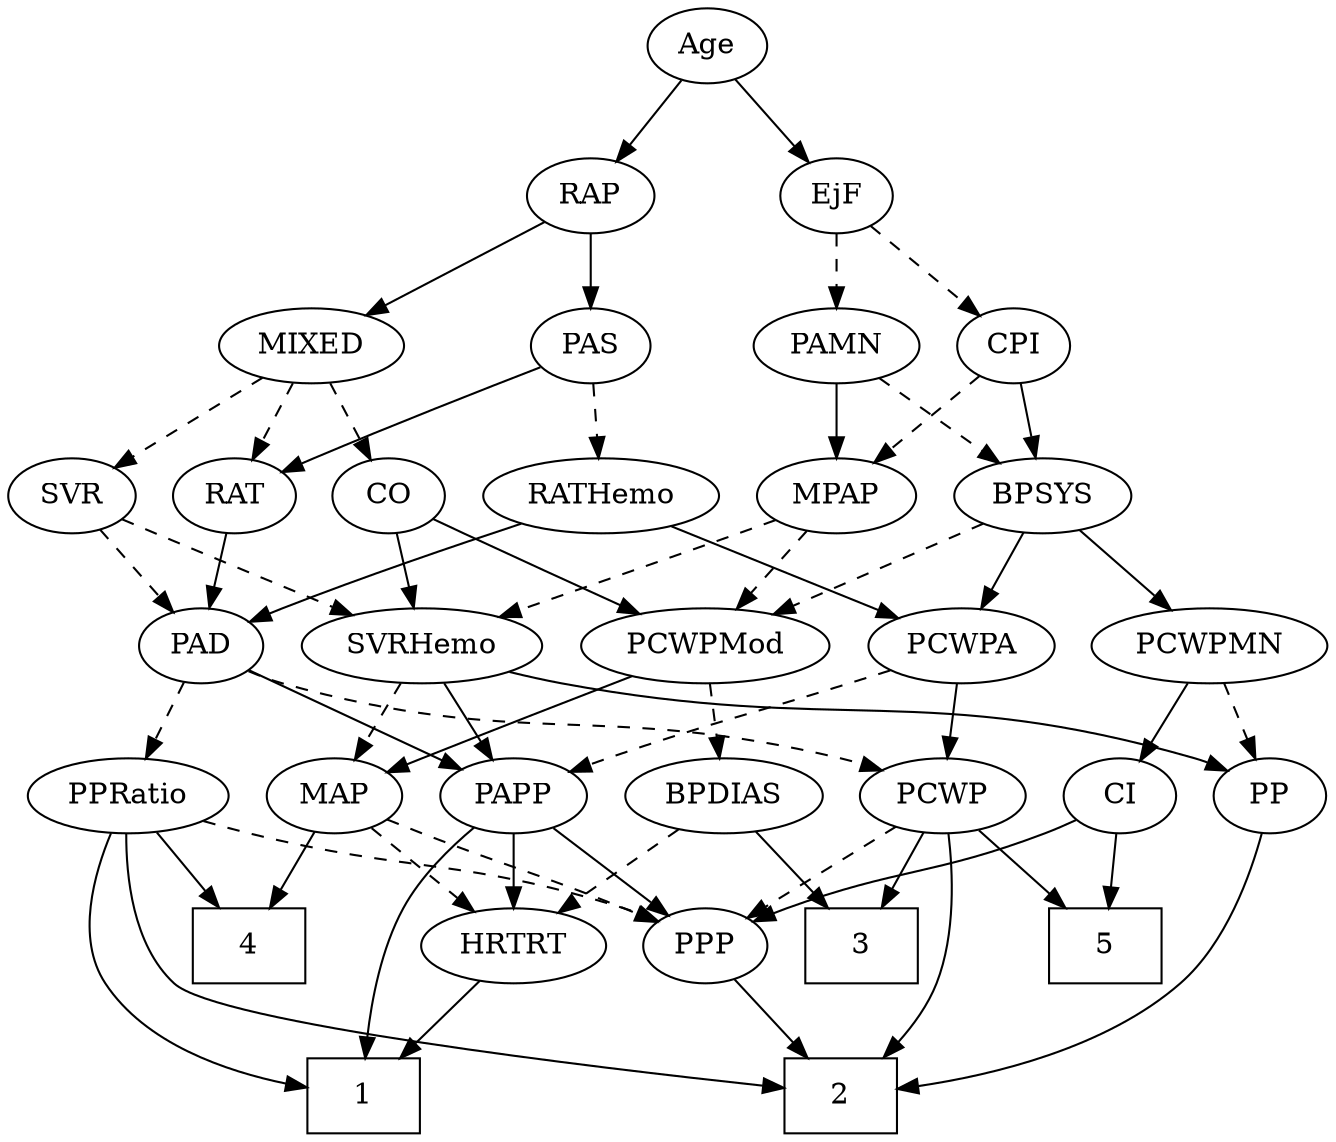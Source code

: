 strict digraph {
	graph [bb="0,0,587.95,540"];
	node [label="\N"];
	1	[height=0.5,
		pos="153.95,18",
		shape=box,
		width=0.75];
	2	[height=0.5,
		pos="369.95,18",
		shape=box,
		width=0.75];
	3	[height=0.5,
		pos="378.95,90",
		shape=box,
		width=0.75];
	4	[height=0.5,
		pos="98.948,90",
		shape=box,
		width=0.75];
	5	[height=0.5,
		pos="488.95,90",
		shape=box,
		width=0.75];
	Age	[height=0.5,
		pos="313.95,522",
		width=0.75];
	EjF	[height=0.5,
		pos="368.95,450",
		width=0.75];
	Age -> EjF	[pos="e,357.04,466.16 325.88,505.81 333.16,496.55 342.61,484.52 350.8,474.09",
		style=solid];
	RAP	[height=0.5,
		pos="262.95,450",
		width=0.77632];
	Age -> RAP	[pos="e,274.23,466.49 302.63,505.46 296.03,496.4 287.56,484.79 280.15,474.61",
		style=solid];
	PAMN	[height=0.5,
		pos="368.95,378",
		width=1.011];
	EjF -> PAMN	[pos="e,368.95,396.1 368.95,431.7 368.95,423.98 368.95,414.71 368.95,406.11",
		style=dashed];
	CPI	[height=0.5,
		pos="449.95,378",
		width=0.75];
	EjF -> CPI	[pos="e,433.98,392.8 384.95,435.17 396.71,425.01 412.88,411.03 426.16,399.56",
		style=dashed];
	MIXED	[height=0.5,
		pos="136.95,378",
		width=1.1193];
	RAP -> MIXED	[pos="e,161.35,392.56 242.42,437.6 222.93,426.77 193.29,410.3 170.39,397.58",
		style=solid];
	PAS	[height=0.5,
		pos="262.95,378",
		width=0.75];
	RAP -> PAS	[pos="e,262.95,396.1 262.95,431.7 262.95,423.98 262.95,414.71 262.95,406.11",
		style=solid];
	CO	[height=0.5,
		pos="172.95,306",
		width=0.75];
	MIXED -> CO	[pos="e,164.56,323.31 145.66,360.05 149.92,351.77 155.14,341.62 159.87,332.42",
		style=dashed];
	RAT	[height=0.5,
		pos="100.95,306",
		width=0.75827];
	MIXED -> RAT	[pos="e,109.33,323.31 128.23,360.05 123.97,351.77 118.75,341.62 114.02,332.42",
		style=dashed];
	SVR	[height=0.5,
		pos="27.948,306",
		width=0.77632];
	MIXED -> SVR	[pos="e,47.059,319.27 114.89,362.83 97.783,351.85 73.971,336.56 55.592,324.75",
		style=dashed];
	MPAP	[height=0.5,
		pos="368.95,306",
		width=0.97491];
	PCWPMod	[height=0.5,
		pos="304.95,234",
		width=1.4443];
	MPAP -> PCWPMod	[pos="e,320,251.47 354.74,289.46 346.53,280.48 336.01,268.98 326.77,258.87",
		style=dashed];
	SVRHemo	[height=0.5,
		pos="184.95,234",
		width=1.3902];
	MPAP -> SVRHemo	[pos="e,218.35,247.57 341.5,294.36 336.02,292.25 330.3,290.05 324.95,288 292.38,275.54 255.49,261.58 227.76,251.12",
		style=dashed];
	BPSYS	[height=0.5,
		pos="459.95,306",
		width=1.0471];
	BPSYS -> PCWPMod	[pos="e,335.22,248.67 433.3,292.97 408.91,281.95 372.49,265.5 344.67,252.94",
		style=dashed];
	PCWPA	[height=0.5,
		pos="416.95,234",
		width=1.1555];
	BPSYS -> PCWPA	[pos="e,427.06,251.47 449.76,288.41 444.56,279.95 438.14,269.49 432.35,260.08",
		style=solid];
	PCWPMN	[height=0.5,
		pos="526.95,234",
		width=1.3902];
	BPSYS -> PCWPMN	[pos="e,511.34,251.31 475.15,289.12 483.77,280.12 494.71,268.68 504.31,258.65",
		style=solid];
	PAD	[height=0.5,
		pos="87.948,234",
		width=0.79437];
	PPRatio	[height=0.5,
		pos="53.948,162",
		width=1.1013];
	PAD -> PPRatio	[pos="e,62.183,179.96 79.89,216.41 75.926,208.25 71.055,198.22 66.608,189.07",
		style=dashed];
	PCWP	[height=0.5,
		pos="408.95,162",
		width=0.97491];
	PAD -> PCWP	[pos="e,382.73,174.21 109.67,222.07 114.9,219.78 120.54,217.59 125.95,216 229.03,185.79 261.11,207.52 364.95,180 367.6,179.3 370.32,178.49 \
373.03,177.61",
		style=dashed];
	PAPP	[height=0.5,
		pos="221.95,162",
		width=0.88464];
	PAD -> PAPP	[pos="e,199.02,174.98 109.18,221.91 130.91,210.56 164.93,192.79 189.93,179.73",
		style=solid];
	CO -> PCWPMod	[pos="e,277.6,249.5 193.57,294.06 213.63,283.42 244.53,267.04 268.7,254.22",
		style=solid];
	CO -> SVRHemo	[pos="e,181.99,252.28 175.85,288.05 177.17,280.35 178.77,271.03 180.26,262.36",
		style=solid];
	RATHemo	[height=0.5,
		pos="266.95,306",
		width=1.3721];
	PAS -> RATHemo	[pos="e,265.97,324.1 263.94,359.7 264.38,351.98 264.91,342.71 265.4,334.11",
		style=dashed];
	PAS -> RAT	[pos="e,122.58,317.4 240.52,367.91 215.22,357.57 172.92,340.05 136.95,324 135.34,323.28 133.7,322.54 132.04,321.79",
		style=solid];
	PAMN -> MPAP	[pos="e,368.95,324.1 368.95,359.7 368.95,351.98 368.95,342.71 368.95,334.11",
		style=solid];
	PAMN -> BPSYS	[pos="e,440.8,321.73 387.8,362.5 400.77,352.52 418.2,339.11 432.68,327.98",
		style=dashed];
	RATHemo -> PAD	[pos="e,110.35,245.3 232.82,292.83 204.12,282.45 162.11,266.87 125.95,252 123.88,251.15 121.77,250.26 119.63,249.35",
		style=solid];
	RATHemo -> PCWPA	[pos="e,389.76,247.69 296.23,291.34 320.37,280.07 354.74,264.03 380.64,251.94",
		style=solid];
	CPI -> MPAP	[pos="e,386.04,321.77 433.94,363.17 422.49,353.27 406.85,339.75 393.78,328.46",
		style=dashed];
	CPI -> BPSYS	[pos="e,457.48,324.28 452.37,360.05 453.47,352.35 454.8,343.03 456.04,334.36",
		style=solid];
	RAT -> PAD	[pos="e,91.156,252.28 97.801,288.05 96.369,280.35 94.638,271.03 93.029,262.36",
		style=solid];
	SVR -> PAD	[pos="e,74.954,250.16 40.967,289.81 48.986,280.45 59.42,268.28 68.417,257.79",
		style=dashed];
	SVR -> SVRHemo	[pos="e,154.31,248.38 50.228,294.7 55.074,292.48 60.178,290.15 64.948,288 91.593,276 121.68,262.71 145.06,252.44",
		style=dashed];
	BPDIAS	[height=0.5,
		pos="313.95,162",
		width=1.1735];
	PCWPMod -> BPDIAS	[pos="e,311.75,180.1 307.17,215.7 308.16,207.98 309.36,198.71 310.46,190.11",
		style=dashed];
	MAP	[height=0.5,
		pos="141.95,162",
		width=0.84854];
	PCWPMod -> MAP	[pos="e,165.86,173.46 273.32,219.56 248.25,208.88 212.33,193.55 180.95,180 179.12,179.21 177.24,178.4 175.34,177.58",
		style=solid];
	PCWPA -> PCWP	[pos="e,410.9,180.1 414.97,215.7 414.09,207.98 413.03,198.71 412.05,190.11",
		style=solid];
	PCWPA -> PAPP	[pos="e,246.57,173.5 385.1,222.3 347.03,209.46 285.62,188.59 262.95,180 260.7,179.15 258.39,178.25 256.06,177.33",
		style=dashed];
	PP	[height=0.5,
		pos="560.95,162",
		width=0.75];
	PCWPMN -> PP	[pos="e,553.03,179.31 535.18,216.05 539.2,207.77 544.13,197.62 548.6,188.42",
		style=dashed];
	CI	[height=0.5,
		pos="488.95,162",
		width=0.75];
	PCWPMN -> CI	[pos="e,497.8,179.31 517.75,216.05 513.2,207.68 507.62,197.4 502.59,188.13",
		style=solid];
	SVRHemo -> MAP	[pos="e,151.96,179.31 174.54,216.05 169.34,207.59 162.95,197.19 157.21,187.84",
		style=dashed];
	SVRHemo -> PP	[pos="e,540.44,174.03 221.24,221.6 228.7,219.52 236.54,217.53 243.95,216 367.25,190.49 404.09,215.32 524.95,180 526.89,179.43 528.86,178.77 \
530.82,178.05",
		style=solid];
	SVRHemo -> PAPP	[pos="e,213.07,179.79 193.9,216.05 198.22,207.89 203.49,197.91 208.3,188.82",
		style=solid];
	BPDIAS -> 3	[pos="e,362.89,108.29 328.7,145.12 336.74,136.46 346.87,125.55 355.92,115.8",
		style=solid];
	HRTRT	[height=0.5,
		pos="221.95,90",
		width=1.1013];
	BPDIAS -> HRTRT	[pos="e,241.56,105.92 293.98,145.81 281,135.93 263.88,122.9 249.59,112.03",
		style=dashed];
	MAP -> 4	[pos="e,109.47,108.12 131.97,144.76 126.86,136.44 120.51,126.1 114.75,116.73",
		style=solid];
	PPP	[height=0.5,
		pos="306.95,90",
		width=0.75];
	MAP -> PPP	[pos="e,285.72,101.28 165.82,150.46 170.81,148.29 176.04,146.05 180.95,144 220.7,127.39 231.45,125.21 270.95,108 272.75,107.21 274.6,106.39 \
276.47,105.55",
		style=dashed];
	MAP -> HRTRT	[pos="e,204.56,106.21 158.52,146.5 169.56,136.84 184.27,123.97 196.75,113.05",
		style=dashed];
	PP -> 2	[pos="e,396.99,21.435 558.39,143.86 554.54,123.95 545.4,91.364 524.95,72 492.57,41.349 441.71,28.362 407.16,22.9",
		style=solid];
	PPP -> 2	[pos="e,354.61,36.04 320.31,74.155 328.31,65.264 338.68,53.742 347.87,43.529",
		style=solid];
	PPRatio -> 1	[pos="e,126.68,22.02 42.139,144.63 30.101,125.76 15.136,94.438 29.948,72 49.099,42.986 87.754,29.799 116.84,23.84",
		style=solid];
	PPRatio -> 2	[pos="e,342.87,21.804 50.159,143.8 46.861,123.84 45.051,91.198 62.948,72 81.198,52.422 254.76,31.434 332.55,22.921",
		style=solid];
	PPRatio -> 4	[pos="e,87.732,108.45 64.612,144.41 69.89,136.2 76.384,126.1 82.298,116.9",
		style=solid];
	PPRatio -> PPP	[pos="e,286.35,101.73 83.455,149.87 89.525,147.77 95.907,145.71 101.95,144 175.86,123.14 198.18,132.56 270.95,108 272.86,107.35 274.81,\
106.63 276.76,105.86",
		style=dashed];
	PCWP -> 2	[pos="e,390.33,36.469 414.11,144.02 418.78,125.66 423.7,95.841 414.95,72 411.16,61.696 404.39,52.025 397.23,43.837",
		style=solid];
	PCWP -> 3	[pos="e,386.35,108.28 401.69,144.05 398.27,136.09 394.12,126.41 390.31,117.51",
		style=solid];
	PCWP -> 5	[pos="e,469.47,108.04 425.91,146.15 436.37,137 450.02,125.06 461.94,114.63",
		style=solid];
	PCWP -> PPP	[pos="e,325.01,103.39 388.8,147.17 372.97,136.31 350.81,121.1 333.54,109.25",
		style=dashed];
	CI -> 5	[pos="e,488.95,108.1 488.95,143.7 488.95,135.98 488.95,126.71 488.95,118.11",
		style=solid];
	CI -> PPP	[pos="e,328.07,101.51 467.82,150.49 462.98,148.23 457.83,145.94 452.95,144 405.15,124.98 390.74,127.02 342.95,108 341.12,107.27 339.25,\
106.49 337.37,105.69",
		style=solid];
	PAPP -> 1	[pos="e,154.92,36.309 204.43,146.52 193.74,136.73 180.68,122.91 172.95,108 162.98,88.77 158.24,64.613 155.98,46.32",
		style=solid];
	PAPP -> PPP	[pos="e,290.64,104.43 239.15,146.83 251.72,136.48 268.93,122.31 282.87,110.83",
		style=solid];
	PAPP -> HRTRT	[pos="e,221.95,108.1 221.95,143.7 221.95,135.98 221.95,126.71 221.95,118.11",
		style=solid];
	HRTRT -> 1	[pos="e,170.75,36.292 206.52,73.116 198.02,64.373 187.3,53.334 177.76,43.51",
		style=solid];
}
